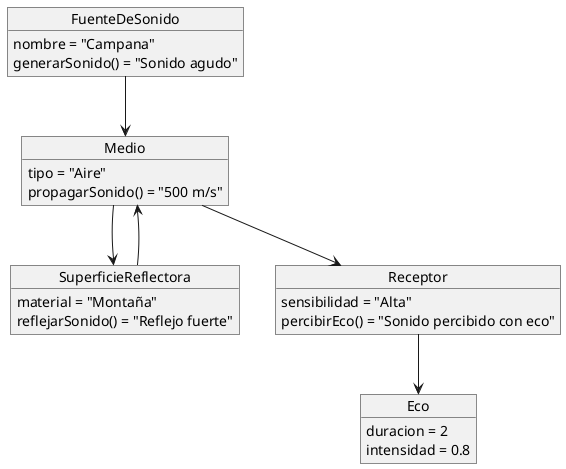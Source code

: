 @startuml
object FuenteDeSonido {
    nombre = "Campana"
    generarSonido() = "Sonido agudo"
}

object Medio {
    tipo = "Aire"
    propagarSonido() = "500 m/s"
}

object SuperficieReflectora {
    material = "Montaña"
    reflejarSonido() = "Reflejo fuerte"
}

object Receptor {
    sensibilidad = "Alta"
    percibirEco() = "Sonido percibido con eco"
}

object Eco {
    duracion = 2
    intensidad = 0.8
}

FuenteDeSonido --> Medio
Medio --> SuperficieReflectora
SuperficieReflectora --> Medio
Medio --> Receptor
Receptor --> Eco
@enduml
